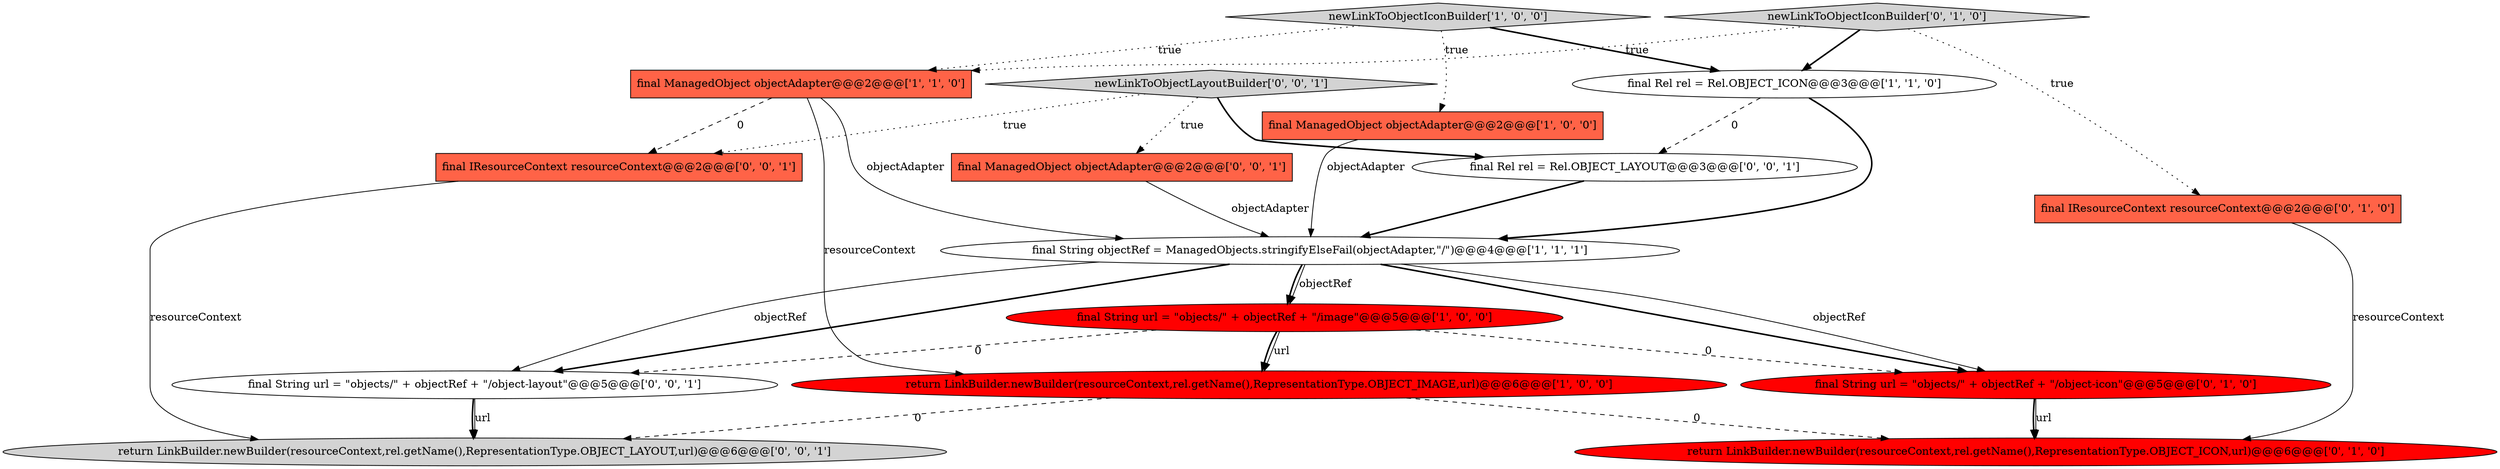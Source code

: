 digraph {
0 [style = filled, label = "final ManagedObject objectAdapter@@@2@@@['1', '0', '0']", fillcolor = tomato, shape = box image = "AAA0AAABBB1BBB"];
3 [style = filled, label = "return LinkBuilder.newBuilder(resourceContext,rel.getName(),RepresentationType.OBJECT_IMAGE,url)@@@6@@@['1', '0', '0']", fillcolor = red, shape = ellipse image = "AAA1AAABBB1BBB"];
1 [style = filled, label = "final String objectRef = ManagedObjects.stringifyElseFail(objectAdapter,\"/\")@@@4@@@['1', '1', '1']", fillcolor = white, shape = ellipse image = "AAA0AAABBB1BBB"];
8 [style = filled, label = "final IResourceContext resourceContext@@@2@@@['0', '1', '0']", fillcolor = tomato, shape = box image = "AAA0AAABBB2BBB"];
12 [style = filled, label = "final Rel rel = Rel.OBJECT_LAYOUT@@@3@@@['0', '0', '1']", fillcolor = white, shape = ellipse image = "AAA0AAABBB3BBB"];
16 [style = filled, label = "newLinkToObjectLayoutBuilder['0', '0', '1']", fillcolor = lightgray, shape = diamond image = "AAA0AAABBB3BBB"];
2 [style = filled, label = "final String url = \"objects/\" + objectRef + \"/image\"@@@5@@@['1', '0', '0']", fillcolor = red, shape = ellipse image = "AAA1AAABBB1BBB"];
4 [style = filled, label = "newLinkToObjectIconBuilder['1', '0', '0']", fillcolor = lightgray, shape = diamond image = "AAA0AAABBB1BBB"];
6 [style = filled, label = "final Rel rel = Rel.OBJECT_ICON@@@3@@@['1', '1', '0']", fillcolor = white, shape = ellipse image = "AAA0AAABBB1BBB"];
10 [style = filled, label = "return LinkBuilder.newBuilder(resourceContext,rel.getName(),RepresentationType.OBJECT_ICON,url)@@@6@@@['0', '1', '0']", fillcolor = red, shape = ellipse image = "AAA1AAABBB2BBB"];
15 [style = filled, label = "final String url = \"objects/\" + objectRef + \"/object-layout\"@@@5@@@['0', '0', '1']", fillcolor = white, shape = ellipse image = "AAA0AAABBB3BBB"];
13 [style = filled, label = "return LinkBuilder.newBuilder(resourceContext,rel.getName(),RepresentationType.OBJECT_LAYOUT,url)@@@6@@@['0', '0', '1']", fillcolor = lightgray, shape = ellipse image = "AAA0AAABBB3BBB"];
11 [style = filled, label = "final ManagedObject objectAdapter@@@2@@@['0', '0', '1']", fillcolor = tomato, shape = box image = "AAA0AAABBB3BBB"];
9 [style = filled, label = "final String url = \"objects/\" + objectRef + \"/object-icon\"@@@5@@@['0', '1', '0']", fillcolor = red, shape = ellipse image = "AAA1AAABBB2BBB"];
14 [style = filled, label = "final IResourceContext resourceContext@@@2@@@['0', '0', '1']", fillcolor = tomato, shape = box image = "AAA0AAABBB3BBB"];
7 [style = filled, label = "newLinkToObjectIconBuilder['0', '1', '0']", fillcolor = lightgray, shape = diamond image = "AAA0AAABBB2BBB"];
5 [style = filled, label = "final ManagedObject objectAdapter@@@2@@@['1', '1', '0']", fillcolor = tomato, shape = box image = "AAA0AAABBB1BBB"];
0->1 [style = solid, label="objectAdapter"];
4->5 [style = dotted, label="true"];
15->13 [style = bold, label=""];
5->14 [style = dashed, label="0"];
14->13 [style = solid, label="resourceContext"];
4->6 [style = bold, label=""];
1->15 [style = bold, label=""];
2->3 [style = bold, label=""];
5->1 [style = solid, label="objectAdapter"];
4->0 [style = dotted, label="true"];
9->10 [style = bold, label=""];
3->13 [style = dashed, label="0"];
12->1 [style = bold, label=""];
1->9 [style = bold, label=""];
5->3 [style = solid, label="resourceContext"];
2->3 [style = solid, label="url"];
7->5 [style = dotted, label="true"];
6->12 [style = dashed, label="0"];
2->15 [style = dashed, label="0"];
6->1 [style = bold, label=""];
11->1 [style = solid, label="objectAdapter"];
2->9 [style = dashed, label="0"];
7->6 [style = bold, label=""];
16->14 [style = dotted, label="true"];
9->10 [style = solid, label="url"];
15->13 [style = solid, label="url"];
8->10 [style = solid, label="resourceContext"];
1->2 [style = bold, label=""];
1->15 [style = solid, label="objectRef"];
3->10 [style = dashed, label="0"];
1->9 [style = solid, label="objectRef"];
7->8 [style = dotted, label="true"];
16->11 [style = dotted, label="true"];
16->12 [style = bold, label=""];
1->2 [style = solid, label="objectRef"];
}
